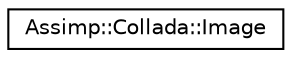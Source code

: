 digraph "Graphical Class Hierarchy"
{
  edge [fontname="Helvetica",fontsize="10",labelfontname="Helvetica",labelfontsize="10"];
  node [fontname="Helvetica",fontsize="10",shape=record];
  rankdir="LR";
  Node1 [label="Assimp::Collada::Image",height=0.2,width=0.4,color="black", fillcolor="white", style="filled",URL="$struct_assimp_1_1_collada_1_1_image.html"];
}
